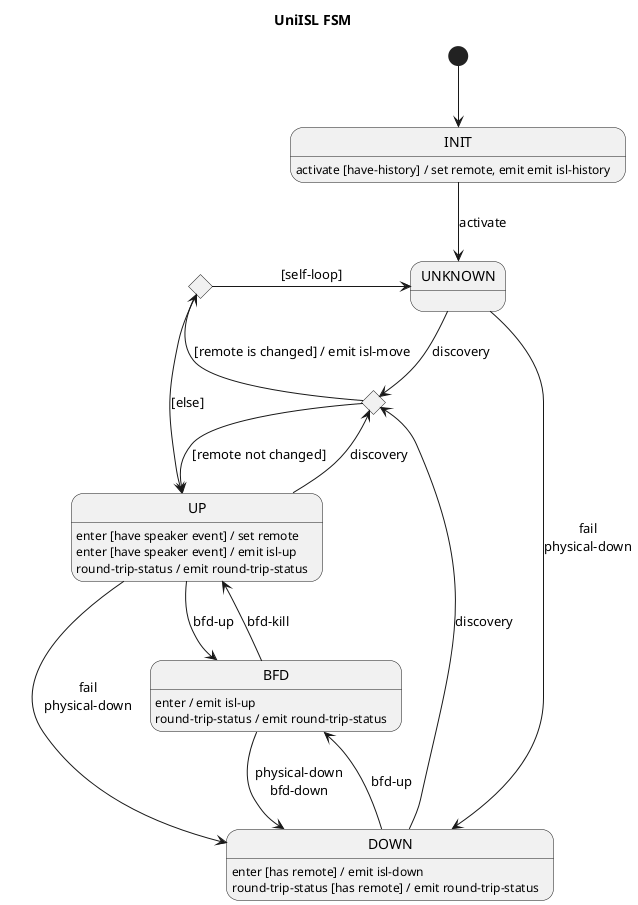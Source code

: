 Internal state
* endpoint (construct time)
* remote

Input signals
* activate
* discovery
* fail
* physical-down
* bfd-up
* bfd-down
* bfd-kill
* round-trip-status

Ouput signals
* isl-move
* isl-up
* isl-down
* isl-history
* physical-down
* round-trip-status

@startuml
title UniISL FSM

[*] --> INIT

INIT --> UNKNOWN : activate
INIT : activate [have-history] / set remote, emit emit isl-history

state moveChoice <<choice>>

UNKNOWN --> moveChoice : discovery
UNKNOWN --> DOWN : fail\nphysical-down

UP --> moveChoice : discovery
UP --> DOWN : fail\nphysical-down
UP --> BFD : bfd-up
UP : enter [have speaker event] / set remote
UP : enter [have speaker event] / emit isl-up
UP : round-trip-status / emit round-trip-status

state selfLoopChoice <<choice>>

moveChoice --> UP : [remote not changed]
moveChoice --> selfLoopChoice : [remote is changed] / emit isl-move

selfLoopChoice --> UP : [else]
selfLoopChoice -r-> UNKNOWN : [self-loop]

DOWN --> moveChoice : discovery
DOWN --> BFD : bfd-up
DOWN : enter [has remote] / emit isl-down
DOWN : round-trip-status [has remote] / emit round-trip-status

BFD --> DOWN : physical-down\nbfd-down
BFD --> UP : bfd-kill
BFD : enter / emit isl-up
BFD : round-trip-status / emit round-trip-status

@enduml
